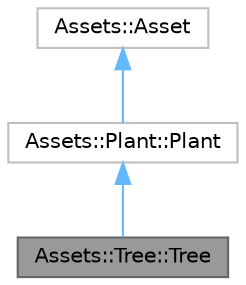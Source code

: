 digraph "Assets::Tree::Tree"
{
 // LATEX_PDF_SIZE
  bgcolor="transparent";
  edge [fontname=Helvetica,fontsize=10,labelfontname=Helvetica,labelfontsize=10];
  node [fontname=Helvetica,fontsize=10,shape=box,height=0.2,width=0.4];
  Node1 [label="Assets::Tree::Tree",height=0.2,width=0.4,color="gray40", fillcolor="grey60", style="filled", fontcolor="black",tooltip=" "];
  Node2 -> Node1 [dir="back",color="steelblue1",style="solid"];
  Node2 [label="Assets::Plant::Plant",height=0.2,width=0.4,color="grey75", fillcolor="white", style="filled",URL="$class_assets_1_1_plant_1_1_plant.html",tooltip=" "];
  Node3 -> Node2 [dir="back",color="steelblue1",style="solid"];
  Node3 [label="Assets::Asset",height=0.2,width=0.4,color="grey75", fillcolor="white", style="filled",URL="$class_assets_1_1_asset.html",tooltip=" "];
}
